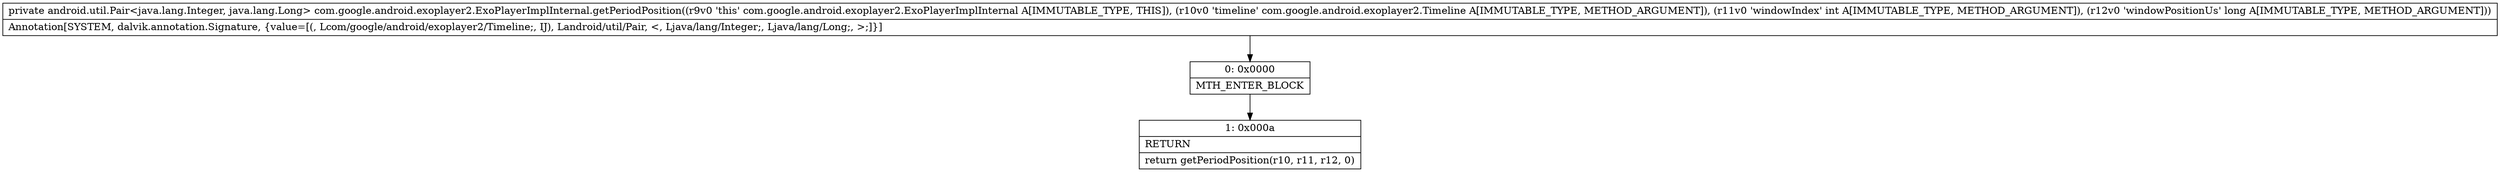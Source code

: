 digraph "CFG forcom.google.android.exoplayer2.ExoPlayerImplInternal.getPeriodPosition(Lcom\/google\/android\/exoplayer2\/Timeline;IJ)Landroid\/util\/Pair;" {
Node_0 [shape=record,label="{0\:\ 0x0000|MTH_ENTER_BLOCK\l}"];
Node_1 [shape=record,label="{1\:\ 0x000a|RETURN\l|return getPeriodPosition(r10, r11, r12, 0)\l}"];
MethodNode[shape=record,label="{private android.util.Pair\<java.lang.Integer, java.lang.Long\> com.google.android.exoplayer2.ExoPlayerImplInternal.getPeriodPosition((r9v0 'this' com.google.android.exoplayer2.ExoPlayerImplInternal A[IMMUTABLE_TYPE, THIS]), (r10v0 'timeline' com.google.android.exoplayer2.Timeline A[IMMUTABLE_TYPE, METHOD_ARGUMENT]), (r11v0 'windowIndex' int A[IMMUTABLE_TYPE, METHOD_ARGUMENT]), (r12v0 'windowPositionUs' long A[IMMUTABLE_TYPE, METHOD_ARGUMENT]))  | Annotation[SYSTEM, dalvik.annotation.Signature, \{value=[(, Lcom\/google\/android\/exoplayer2\/Timeline;, IJ), Landroid\/util\/Pair, \<, Ljava\/lang\/Integer;, Ljava\/lang\/Long;, \>;]\}]\l}"];
MethodNode -> Node_0;
Node_0 -> Node_1;
}

